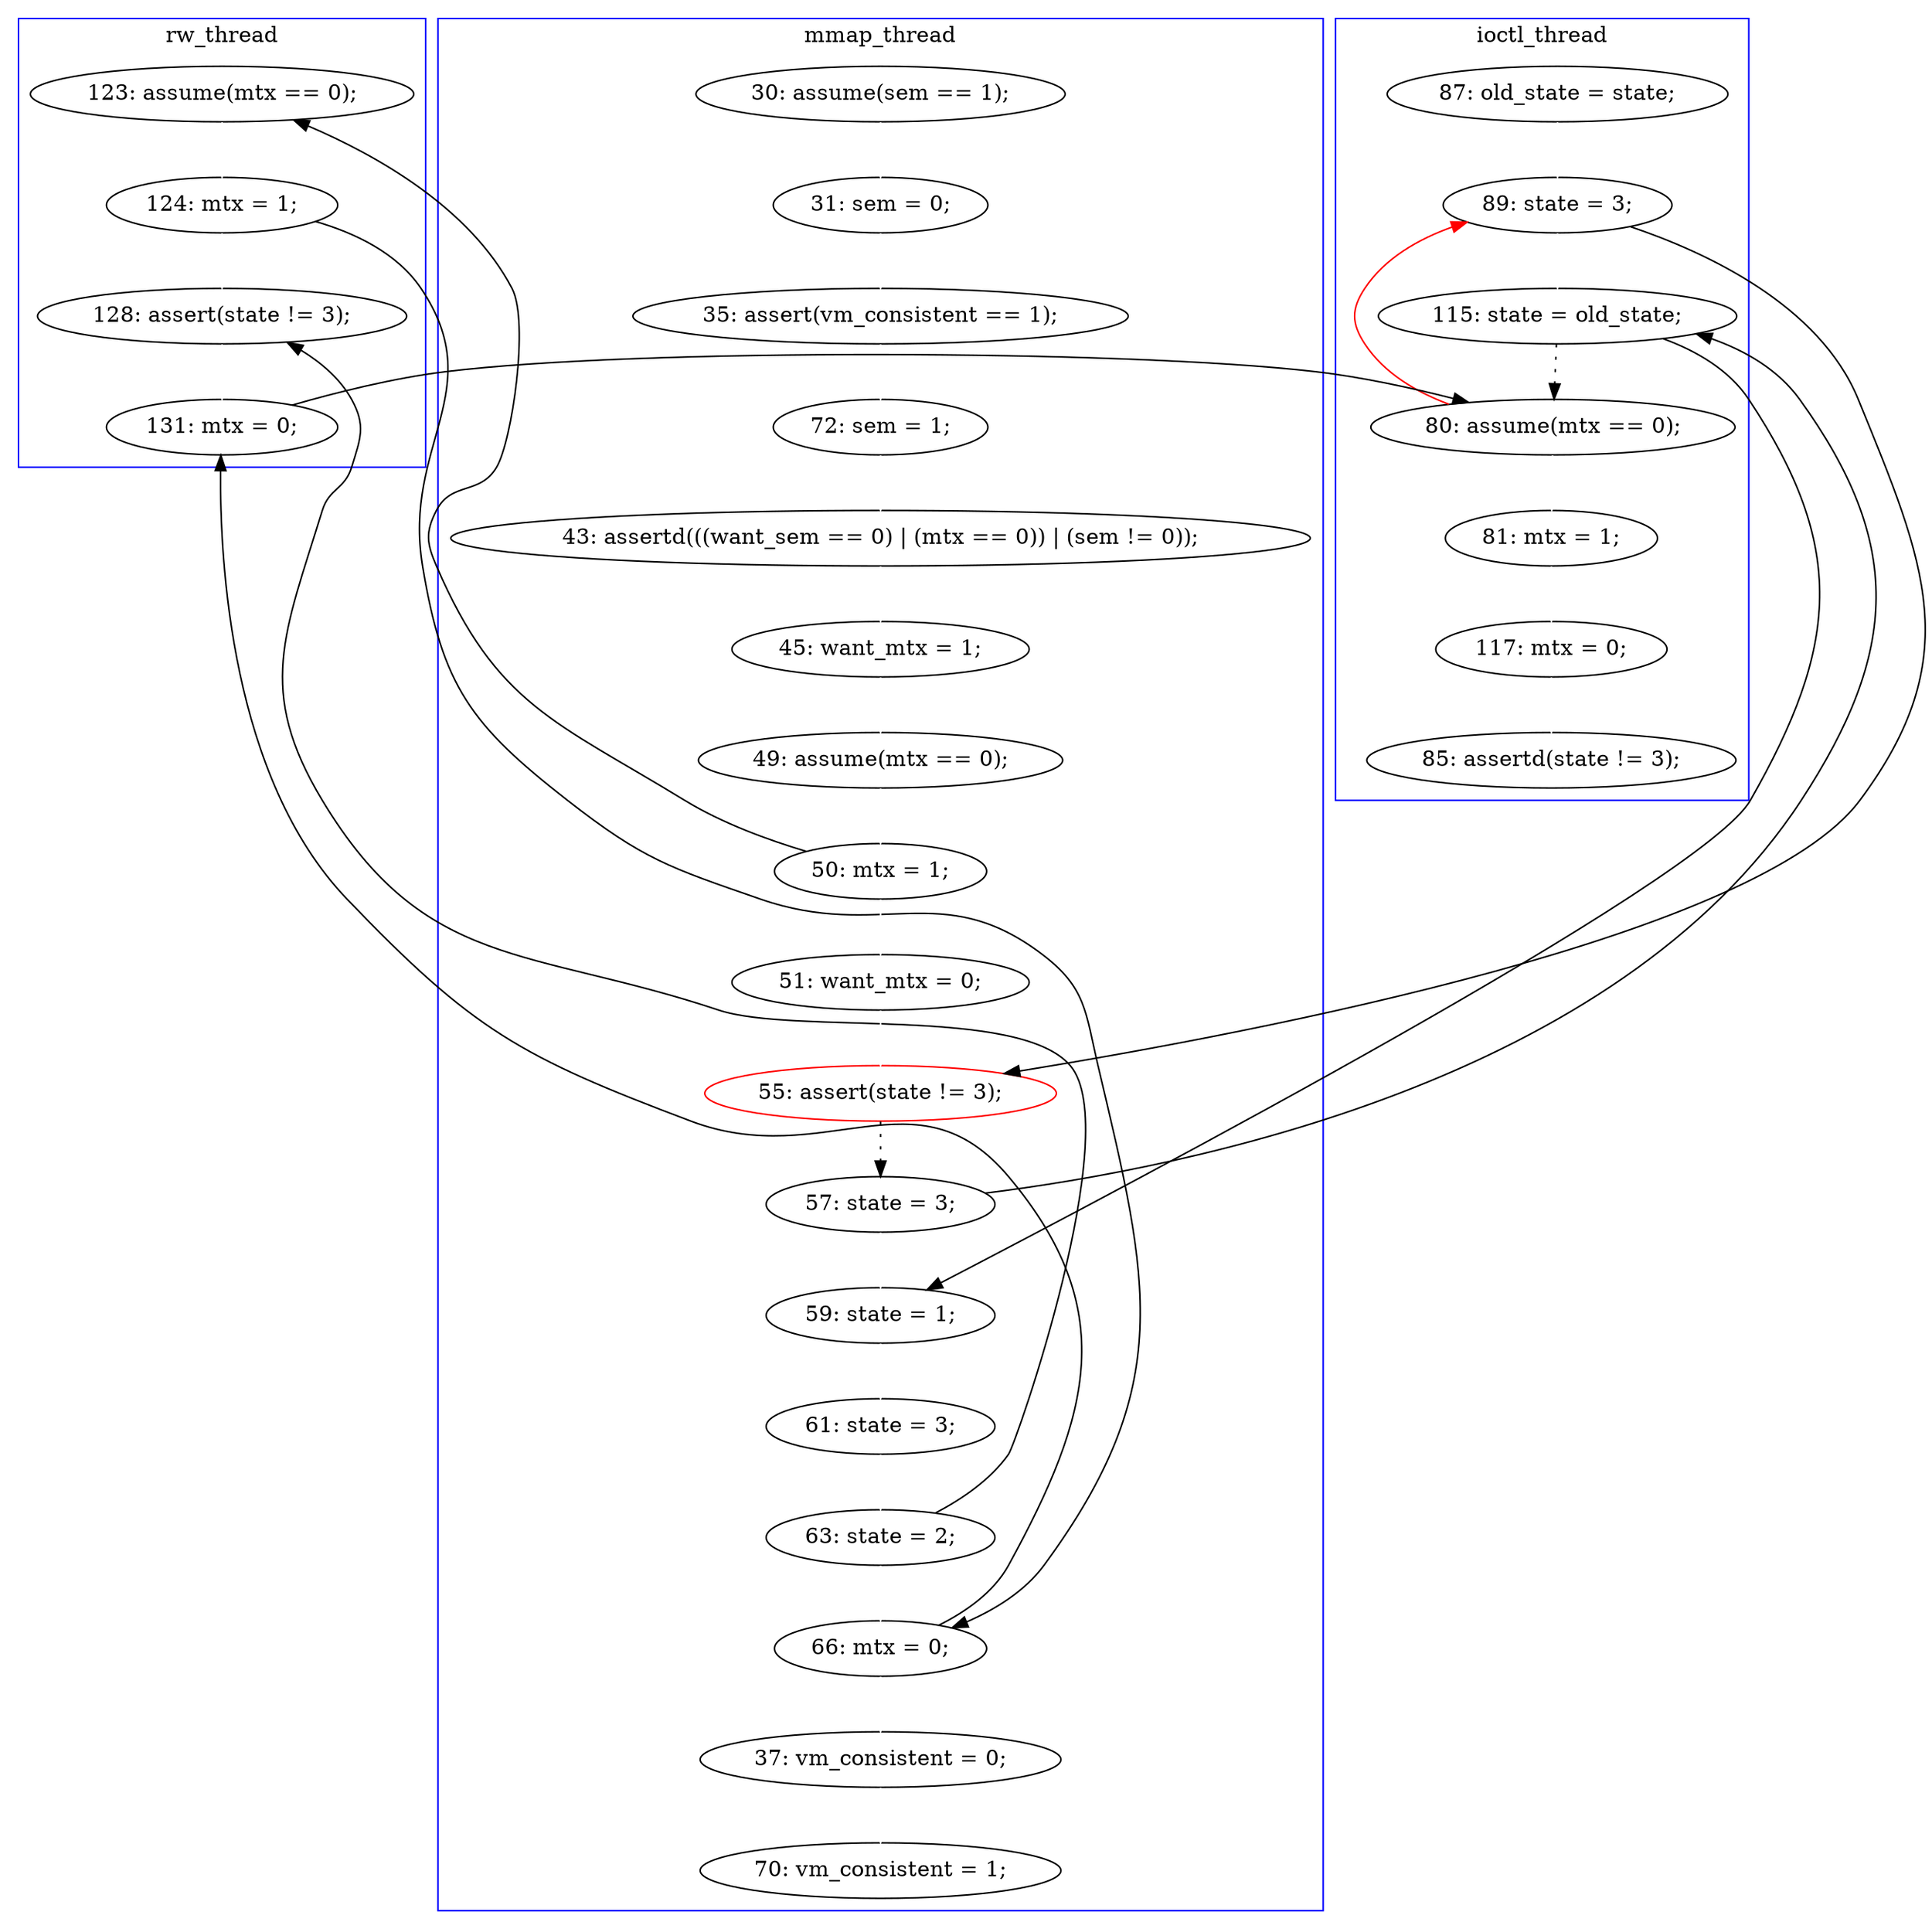 digraph Counterexample {
	12 -> 14 [color = white, style = solid]
	29 -> 45 [color = black, style = dotted]
	11 -> 12 [color = white, style = solid]
	28 -> 33 [color = black, style = solid, constraint = false]
	24 -> 25 [color = black, style = dotted]
	19 -> 21 [color = white, style = solid]
	25 -> 30 [color = white, style = solid]
	45 -> 20 [color = red, style = solid, constraint = false]
	31 -> 32 [color = white, style = solid]
	35 -> 37 [color = white, style = solid]
	41 -> 45 [color = black, style = solid, constraint = false]
	17 -> 20 [color = white, style = solid]
	45 -> 46 [color = white, style = solid]
	30 -> 31 [color = white, style = solid]
	36 -> 41 [color = white, style = solid]
	16 -> 19 [color = white, style = solid]
	33 -> 35 [color = white, style = solid]
	46 -> 49 [color = white, style = solid]
	14 -> 16 [color = white, style = solid]
	22 -> 23 [color = white, style = solid]
	20 -> 29 [color = white, style = solid]
	21 -> 22 [color = white, style = solid]
	28 -> 36 [color = white, style = solid]
	32 -> 33 [color = white, style = solid]
	20 -> 24 [color = black, style = solid, constraint = false]
	23 -> 24 [color = white, style = solid]
	25 -> 29 [color = black, style = solid, constraint = false]
	29 -> 30 [color = black, style = solid, constraint = false]
	32 -> 36 [color = black, style = solid, constraint = false]
	10 -> 11 [color = white, style = solid]
	27 -> 28 [color = white, style = solid]
	49 -> 50 [color = white, style = solid]
	33 -> 41 [color = black, style = solid, constraint = false]
	22 -> 27 [color = black, style = solid, constraint = false]
	subgraph cluster2 {
		label = ioctl_thread
		color = blue
		17  [label = "87: old_state = state;"]
		20  [label = "89: state = 3;"]
		46  [label = "81: mtx = 1;"]
		49  [label = "117: mtx = 0;"]
		45  [label = "80: assume(mtx == 0);"]
		50  [label = "85: assertd(state != 3);"]
		29  [label = "115: state = old_state;"]
	}
	subgraph cluster3 {
		label = rw_thread
		color = blue
		36  [label = "128: assert(state != 3);"]
		41  [label = "131: mtx = 0;"]
		28  [label = "124: mtx = 1;"]
		27  [label = "123: assume(mtx == 0);"]
	}
	subgraph cluster1 {
		label = mmap_thread
		color = blue
		31  [label = "61: state = 3;"]
		24  [label = "55: assert(state != 3);", color = red]
		21  [label = "49: assume(mtx == 0);"]
		37  [label = "70: vm_consistent = 1;"]
		12  [label = "35: assert(vm_consistent == 1);"]
		16  [label = "43: assertd(((want_sem == 0) | (mtx == 0)) | (sem != 0));"]
		19  [label = "45: want_mtx = 1;"]
		23  [label = "51: want_mtx = 0;"]
		14  [label = "72: sem = 1;"]
		22  [label = "50: mtx = 1;"]
		25  [label = "57: state = 3;"]
		30  [label = "59: state = 1;"]
		32  [label = "63: state = 2;"]
		11  [label = "31: sem = 0;"]
		10  [label = "30: assume(sem == 1);"]
		35  [label = "37: vm_consistent = 0;"]
		33  [label = "66: mtx = 0;"]
	}
}
